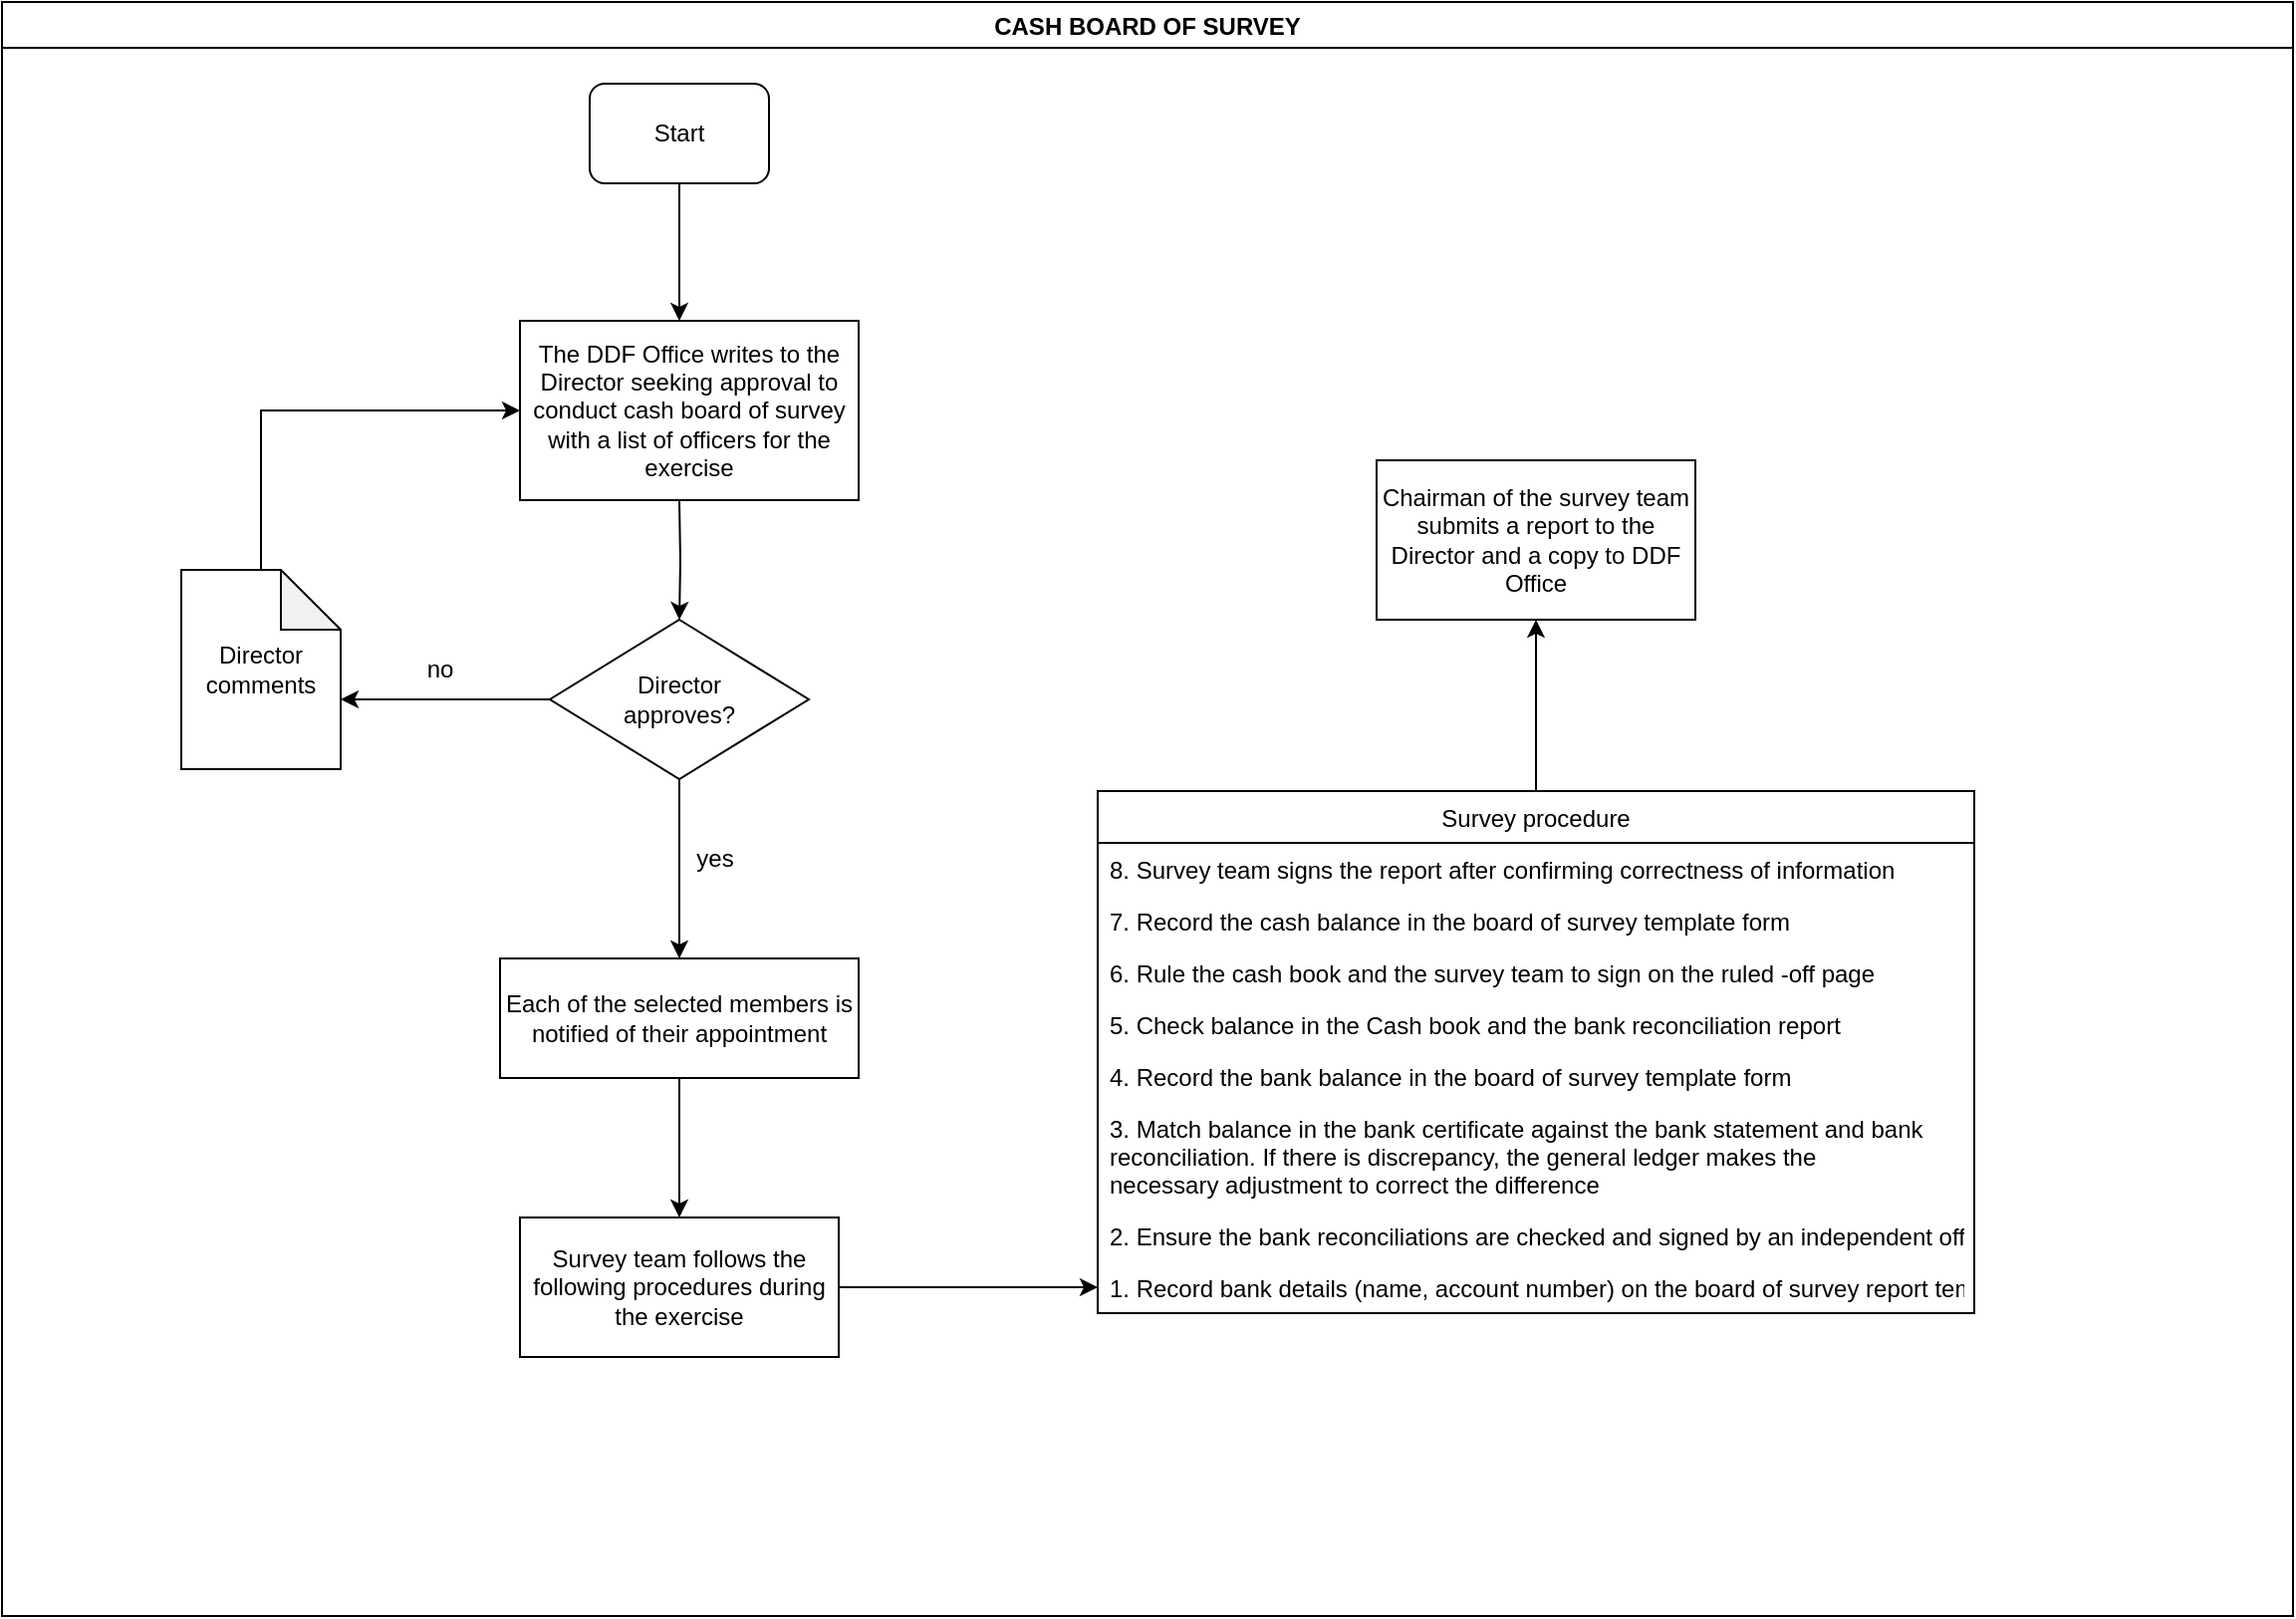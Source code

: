 <mxfile version="13.10.9" type="github">
  <diagram id="i50wgoMUxbim1TL-9JWq" name="Page-1">
    <mxGraphModel dx="1038" dy="547" grid="1" gridSize="10" guides="1" tooltips="1" connect="1" arrows="1" fold="1" page="1" pageScale="1" pageWidth="1169" pageHeight="827" math="0" shadow="0">
      <root>
        <mxCell id="0" />
        <mxCell id="1" parent="0" />
        <mxCell id="qKIXarYdttRRwaTGImXm-1" value="CASH BOARD OF SURVEY" style="swimlane;" vertex="1" parent="1">
          <mxGeometry x="10" y="10" width="1150" height="810" as="geometry" />
        </mxCell>
        <mxCell id="qKIXarYdttRRwaTGImXm-2" value="Start" style="rounded=1;whiteSpace=wrap;html=1;" vertex="1" parent="qKIXarYdttRRwaTGImXm-1">
          <mxGeometry x="295" y="41" width="90" height="50" as="geometry" />
        </mxCell>
        <mxCell id="qKIXarYdttRRwaTGImXm-5" value="The DDF Office writes to the Director seeking approval to conduct cash board of survey with a list of officers for the exercise" style="rounded=0;whiteSpace=wrap;html=1;" vertex="1" parent="qKIXarYdttRRwaTGImXm-1">
          <mxGeometry x="260" y="160" width="170" height="90" as="geometry" />
        </mxCell>
        <mxCell id="qKIXarYdttRRwaTGImXm-4" value="" style="edgeStyle=orthogonalEdgeStyle;rounded=0;orthogonalLoop=1;jettySize=auto;html=1;entryX=0.5;entryY=0;entryDx=0;entryDy=0;" edge="1" parent="qKIXarYdttRRwaTGImXm-1" source="qKIXarYdttRRwaTGImXm-2">
          <mxGeometry relative="1" as="geometry">
            <mxPoint x="340" y="160" as="targetPoint" />
          </mxGeometry>
        </mxCell>
        <mxCell id="qKIXarYdttRRwaTGImXm-8" value="&lt;div&gt;Director&lt;/div&gt;&lt;div&gt;approves?&lt;/div&gt;" style="rhombus;whiteSpace=wrap;html=1;" vertex="1" parent="qKIXarYdttRRwaTGImXm-1">
          <mxGeometry x="275" y="310" width="130" height="80" as="geometry" />
        </mxCell>
        <mxCell id="qKIXarYdttRRwaTGImXm-7" value="" style="edgeStyle=orthogonalEdgeStyle;rounded=0;orthogonalLoop=1;jettySize=auto;html=1;" edge="1" parent="qKIXarYdttRRwaTGImXm-1" target="qKIXarYdttRRwaTGImXm-8">
          <mxGeometry relative="1" as="geometry">
            <mxPoint x="340" y="250" as="sourcePoint" />
            <mxPoint x="340" y="310" as="targetPoint" />
          </mxGeometry>
        </mxCell>
        <mxCell id="qKIXarYdttRRwaTGImXm-9" value="Director comments" style="shape=note;whiteSpace=wrap;html=1;backgroundOutline=1;darkOpacity=0.05;" vertex="1" parent="qKIXarYdttRRwaTGImXm-1">
          <mxGeometry x="90" y="285" width="80" height="100" as="geometry" />
        </mxCell>
        <mxCell id="qKIXarYdttRRwaTGImXm-11" value="" style="edgeStyle=orthogonalEdgeStyle;rounded=0;orthogonalLoop=1;jettySize=auto;html=1;entryX=0;entryY=0;entryDx=80;entryDy=65;entryPerimeter=0;" edge="1" parent="qKIXarYdttRRwaTGImXm-1" source="qKIXarYdttRRwaTGImXm-8" target="qKIXarYdttRRwaTGImXm-9">
          <mxGeometry relative="1" as="geometry">
            <mxPoint x="190" y="350" as="targetPoint" />
          </mxGeometry>
        </mxCell>
        <mxCell id="qKIXarYdttRRwaTGImXm-13" value="" style="edgeStyle=orthogonalEdgeStyle;rounded=0;orthogonalLoop=1;jettySize=auto;html=1;entryX=0;entryY=0.5;entryDx=0;entryDy=0;" edge="1" parent="qKIXarYdttRRwaTGImXm-1" source="qKIXarYdttRRwaTGImXm-9" target="qKIXarYdttRRwaTGImXm-5">
          <mxGeometry relative="1" as="geometry">
            <mxPoint x="130" y="195" as="targetPoint" />
            <Array as="points">
              <mxPoint x="130" y="205" />
            </Array>
          </mxGeometry>
        </mxCell>
        <mxCell id="qKIXarYdttRRwaTGImXm-16" value="no" style="text;html=1;strokeColor=none;fillColor=none;align=center;verticalAlign=middle;whiteSpace=wrap;rounded=0;" vertex="1" parent="qKIXarYdttRRwaTGImXm-1">
          <mxGeometry x="200" y="325" width="40" height="20" as="geometry" />
        </mxCell>
        <mxCell id="qKIXarYdttRRwaTGImXm-17" value="yes" style="text;html=1;strokeColor=none;fillColor=none;align=center;verticalAlign=middle;whiteSpace=wrap;rounded=0;" vertex="1" parent="qKIXarYdttRRwaTGImXm-1">
          <mxGeometry x="338" y="420" width="40" height="20" as="geometry" />
        </mxCell>
        <mxCell id="qKIXarYdttRRwaTGImXm-22" value="Survey procedure" style="swimlane;fontStyle=0;childLayout=stackLayout;horizontal=1;startSize=26;fillColor=none;horizontalStack=0;resizeParent=1;resizeParentMax=0;resizeLast=0;collapsible=1;marginBottom=0;" vertex="1" parent="qKIXarYdttRRwaTGImXm-1">
          <mxGeometry x="550" y="396" width="440" height="262" as="geometry" />
        </mxCell>
        <mxCell id="qKIXarYdttRRwaTGImXm-32" value="8. Survey team signs the report after confirming correctness of information" style="text;strokeColor=none;fillColor=none;align=left;verticalAlign=top;spacingLeft=4;spacingRight=4;overflow=hidden;rotatable=0;points=[[0,0.5],[1,0.5]];portConstraint=eastwest;" vertex="1" parent="qKIXarYdttRRwaTGImXm-22">
          <mxGeometry y="26" width="440" height="26" as="geometry" />
        </mxCell>
        <mxCell id="qKIXarYdttRRwaTGImXm-35" value="7. Record the cash balance in the board of survey template form" style="text;strokeColor=none;fillColor=none;align=left;verticalAlign=top;spacingLeft=4;spacingRight=4;overflow=hidden;rotatable=0;points=[[0,0.5],[1,0.5]];portConstraint=eastwest;" vertex="1" parent="qKIXarYdttRRwaTGImXm-22">
          <mxGeometry y="52" width="440" height="26" as="geometry" />
        </mxCell>
        <mxCell id="qKIXarYdttRRwaTGImXm-24" value="6. Rule the cash book and the survey team to sign on the ruled -off page" style="text;strokeColor=none;fillColor=none;align=left;verticalAlign=top;spacingLeft=4;spacingRight=4;overflow=hidden;rotatable=0;points=[[0,0.5],[1,0.5]];portConstraint=eastwest;" vertex="1" parent="qKIXarYdttRRwaTGImXm-22">
          <mxGeometry y="78" width="440" height="26" as="geometry" />
        </mxCell>
        <mxCell id="qKIXarYdttRRwaTGImXm-26" value="5. Check balance in the Cash book and the bank reconciliation report" style="text;strokeColor=none;fillColor=none;align=left;verticalAlign=top;spacingLeft=4;spacingRight=4;overflow=hidden;rotatable=0;points=[[0,0.5],[1,0.5]];portConstraint=eastwest;" vertex="1" parent="qKIXarYdttRRwaTGImXm-22">
          <mxGeometry y="104" width="440" height="26" as="geometry" />
        </mxCell>
        <mxCell id="qKIXarYdttRRwaTGImXm-25" value="4. Record the bank balance in the board of survey template form" style="text;strokeColor=none;fillColor=none;align=left;verticalAlign=top;spacingLeft=4;spacingRight=4;overflow=hidden;rotatable=0;points=[[0,0.5],[1,0.5]];portConstraint=eastwest;" vertex="1" parent="qKIXarYdttRRwaTGImXm-22">
          <mxGeometry y="130" width="440" height="26" as="geometry" />
        </mxCell>
        <mxCell id="qKIXarYdttRRwaTGImXm-27" value="3. Match balance in the bank certificate against the bank statement and bank &#xa;reconciliation. If there is discrepancy, the general ledger makes the&#xa;necessary adjustment to correct the difference&#xa;" style="text;strokeColor=none;fillColor=none;align=left;verticalAlign=top;spacingLeft=4;spacingRight=4;overflow=hidden;rotatable=0;points=[[0,0.5],[1,0.5]];portConstraint=eastwest;" vertex="1" parent="qKIXarYdttRRwaTGImXm-22">
          <mxGeometry y="156" width="440" height="54" as="geometry" />
        </mxCell>
        <mxCell id="qKIXarYdttRRwaTGImXm-28" value="2. Ensure the bank reconciliations are checked and signed by an independent officer." style="text;strokeColor=none;fillColor=none;align=left;verticalAlign=top;spacingLeft=4;spacingRight=4;overflow=hidden;rotatable=0;points=[[0,0.5],[1,0.5]];portConstraint=eastwest;" vertex="1" parent="qKIXarYdttRRwaTGImXm-22">
          <mxGeometry y="210" width="440" height="26" as="geometry" />
        </mxCell>
        <mxCell id="qKIXarYdttRRwaTGImXm-29" value="1. Record bank details (name, account number) on the board of survey report template form" style="text;strokeColor=none;fillColor=none;align=left;verticalAlign=top;spacingLeft=4;spacingRight=4;overflow=hidden;rotatable=0;points=[[0,0.5],[1,0.5]];portConstraint=eastwest;" vertex="1" parent="qKIXarYdttRRwaTGImXm-22">
          <mxGeometry y="236" width="440" height="26" as="geometry" />
        </mxCell>
        <mxCell id="qKIXarYdttRRwaTGImXm-33" value="Chairman of the survey team submits a report to the Director and a copy to DDF Office" style="whiteSpace=wrap;html=1;fontStyle=0;fillColor=none;startSize=26;" vertex="1" parent="qKIXarYdttRRwaTGImXm-1">
          <mxGeometry x="690" y="230" width="160" height="80" as="geometry" />
        </mxCell>
        <mxCell id="qKIXarYdttRRwaTGImXm-34" value="" style="edgeStyle=orthogonalEdgeStyle;rounded=0;orthogonalLoop=1;jettySize=auto;html=1;" edge="1" parent="qKIXarYdttRRwaTGImXm-1" source="qKIXarYdttRRwaTGImXm-22" target="qKIXarYdttRRwaTGImXm-33">
          <mxGeometry relative="1" as="geometry" />
        </mxCell>
        <mxCell id="qKIXarYdttRRwaTGImXm-19" value="" style="edgeStyle=orthogonalEdgeStyle;rounded=0;orthogonalLoop=1;jettySize=auto;html=1;" edge="1" parent="1" source="qKIXarYdttRRwaTGImXm-14" target="qKIXarYdttRRwaTGImXm-18">
          <mxGeometry relative="1" as="geometry" />
        </mxCell>
        <mxCell id="qKIXarYdttRRwaTGImXm-14" value="Each of the selected members is notified of their appointment" style="whiteSpace=wrap;html=1;" vertex="1" parent="1">
          <mxGeometry x="260" y="490" width="180" height="60" as="geometry" />
        </mxCell>
        <mxCell id="qKIXarYdttRRwaTGImXm-15" value="" style="edgeStyle=orthogonalEdgeStyle;rounded=0;orthogonalLoop=1;jettySize=auto;html=1;" edge="1" parent="1" source="qKIXarYdttRRwaTGImXm-8" target="qKIXarYdttRRwaTGImXm-14">
          <mxGeometry relative="1" as="geometry" />
        </mxCell>
        <mxCell id="qKIXarYdttRRwaTGImXm-21" value="" style="edgeStyle=orthogonalEdgeStyle;rounded=0;orthogonalLoop=1;jettySize=auto;html=1;entryX=0;entryY=0.5;entryDx=0;entryDy=0;exitX=1;exitY=0.5;exitDx=0;exitDy=0;" edge="1" parent="1" source="qKIXarYdttRRwaTGImXm-18" target="qKIXarYdttRRwaTGImXm-29">
          <mxGeometry relative="1" as="geometry">
            <mxPoint x="530" y="655" as="targetPoint" />
          </mxGeometry>
        </mxCell>
        <mxCell id="qKIXarYdttRRwaTGImXm-18" value="Survey team follows the following procedures during the exercise" style="whiteSpace=wrap;html=1;" vertex="1" parent="1">
          <mxGeometry x="270" y="620" width="160" height="70" as="geometry" />
        </mxCell>
      </root>
    </mxGraphModel>
  </diagram>
</mxfile>
